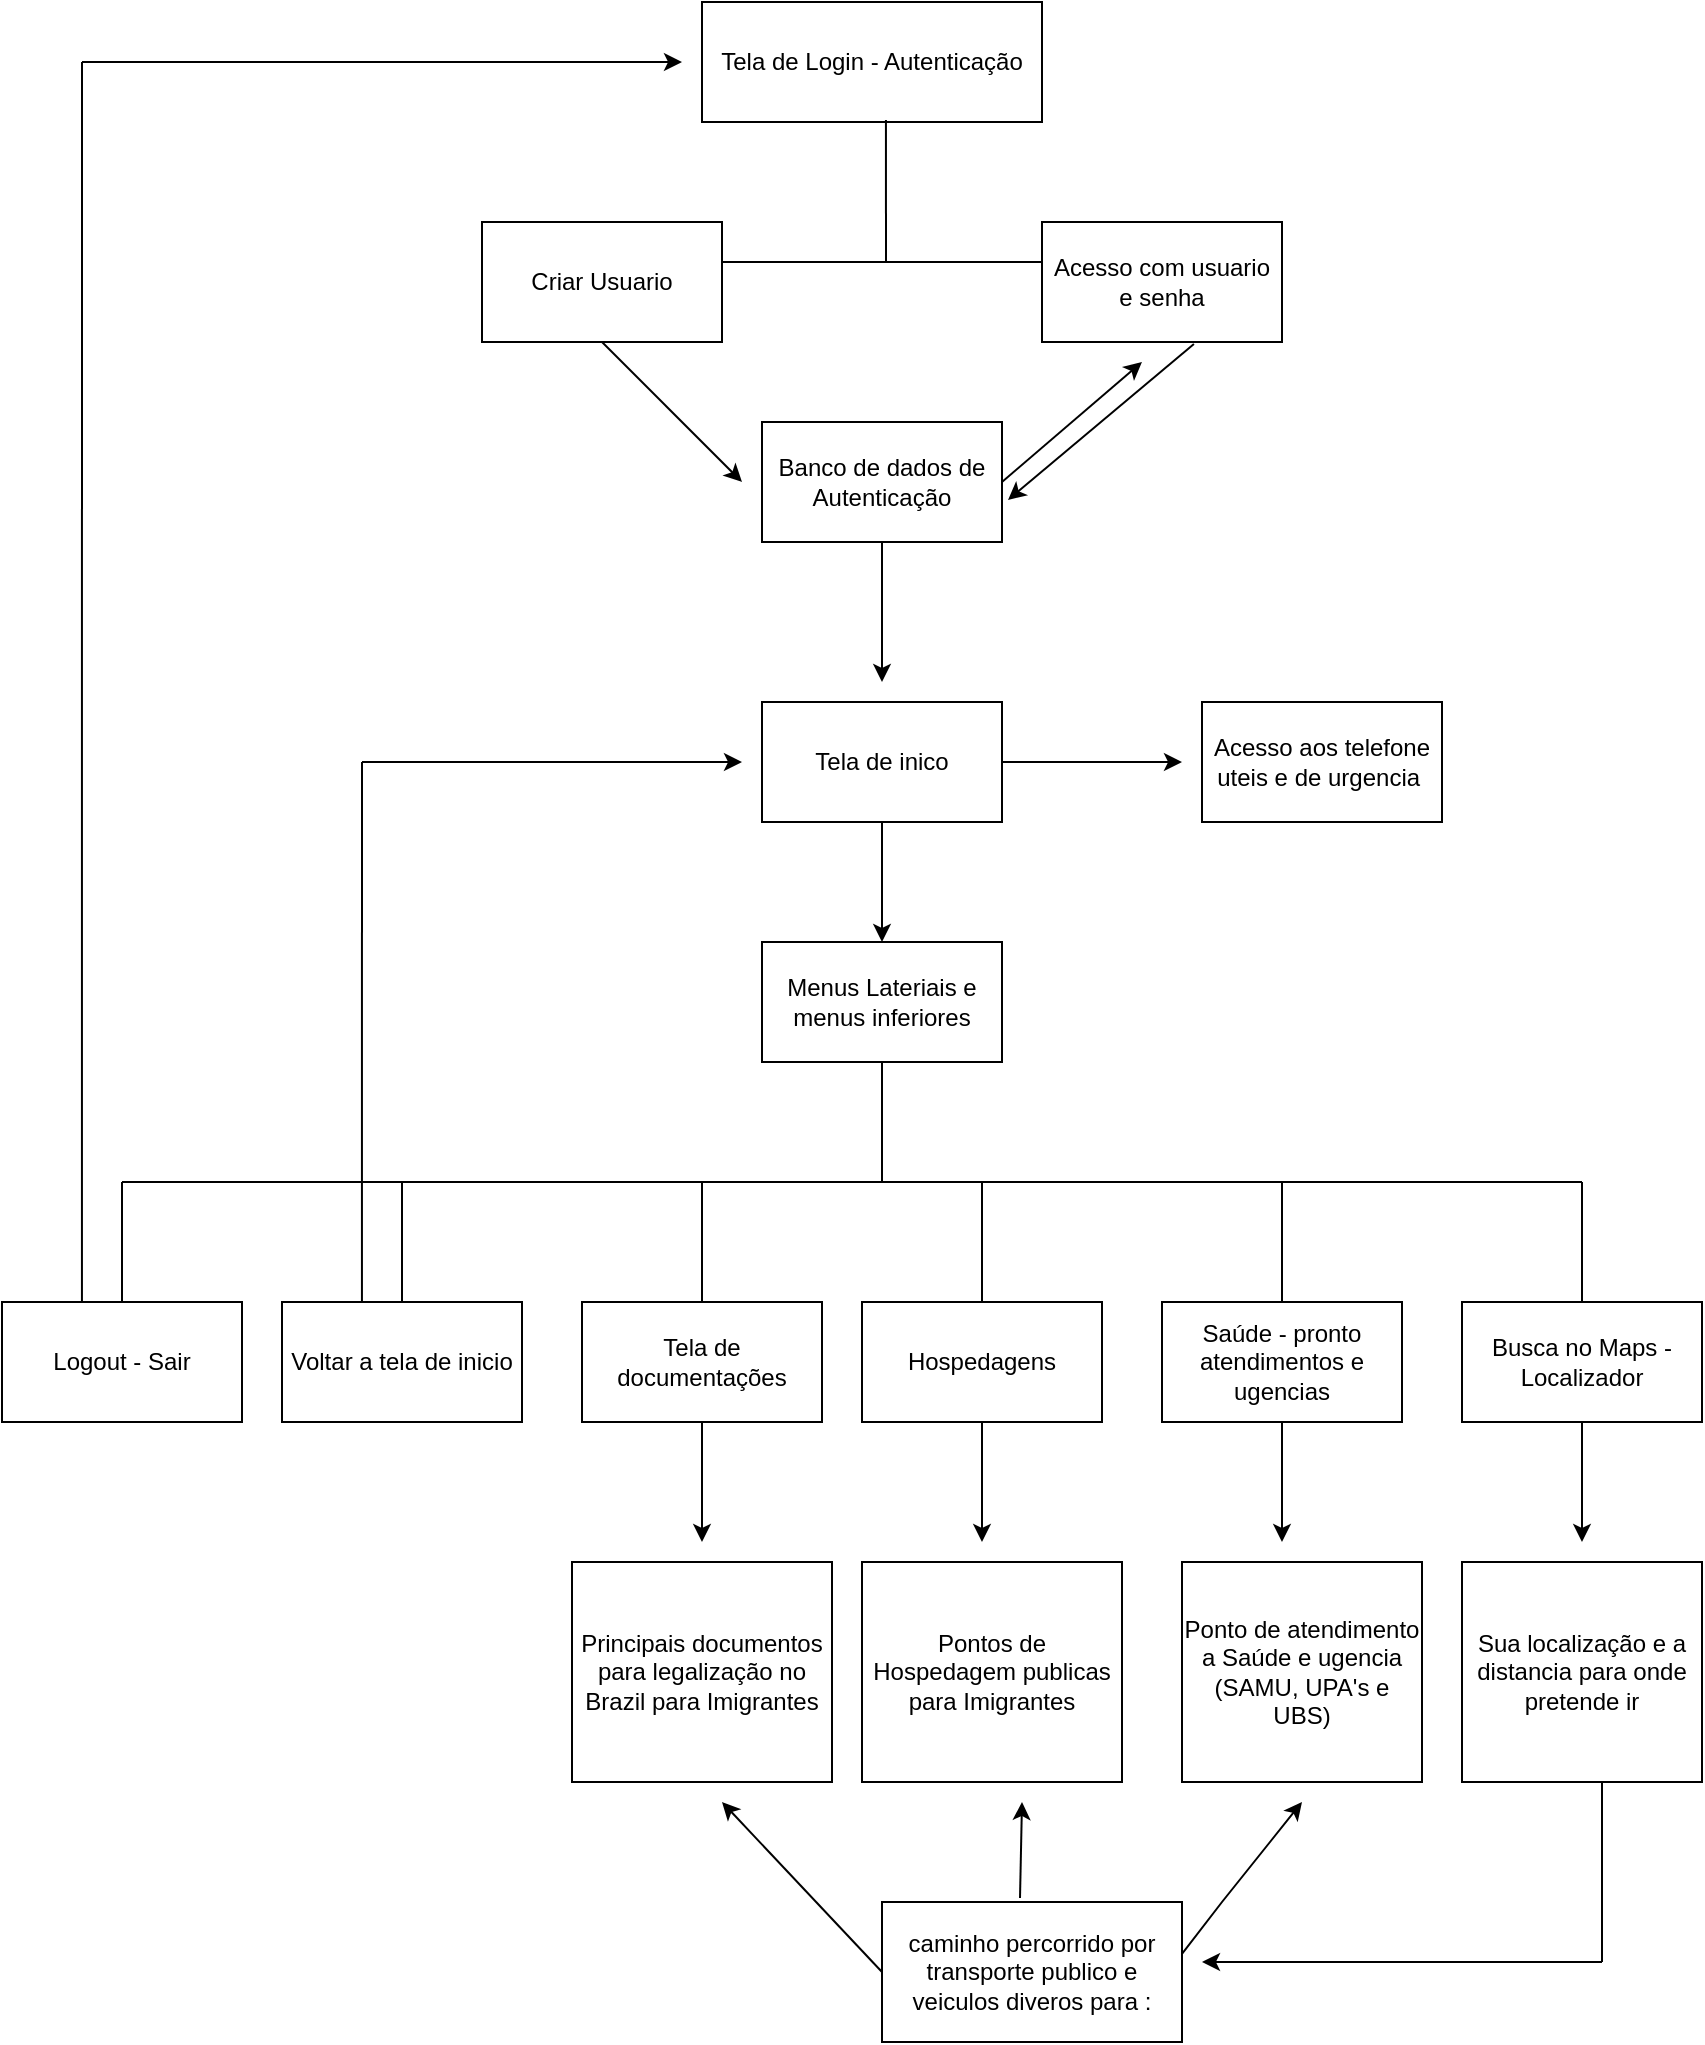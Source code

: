 <mxfile version="21.2.8" type="device">
  <diagram name="Página-1" id="-IcfXLbe-2yk91k9prqT">
    <mxGraphModel dx="1690" dy="516" grid="1" gridSize="10" guides="1" tooltips="1" connect="1" arrows="1" fold="1" page="1" pageScale="1" pageWidth="827" pageHeight="1169" math="0" shadow="0">
      <root>
        <mxCell id="0" />
        <mxCell id="1" parent="0" />
        <mxCell id="2_XzBhvZmz4nc-dEymo_-1" value="Tela de Login - Autenticação" style="rounded=0;whiteSpace=wrap;html=1;" vertex="1" parent="1">
          <mxGeometry x="270" y="30" width="170" height="60" as="geometry" />
        </mxCell>
        <mxCell id="2_XzBhvZmz4nc-dEymo_-3" value="" style="endArrow=none;html=1;rounded=0;exitX=0.541;exitY=0.983;exitDx=0;exitDy=0;exitPerimeter=0;" edge="1" parent="1" source="2_XzBhvZmz4nc-dEymo_-1">
          <mxGeometry width="50" height="50" relative="1" as="geometry">
            <mxPoint x="362" y="100" as="sourcePoint" />
            <mxPoint x="362" y="160" as="targetPoint" />
          </mxGeometry>
        </mxCell>
        <mxCell id="2_XzBhvZmz4nc-dEymo_-4" value="" style="endArrow=none;html=1;rounded=0;" edge="1" parent="1">
          <mxGeometry width="50" height="50" relative="1" as="geometry">
            <mxPoint x="280" y="160" as="sourcePoint" />
            <mxPoint x="440" y="160" as="targetPoint" />
          </mxGeometry>
        </mxCell>
        <mxCell id="2_XzBhvZmz4nc-dEymo_-5" value="Acesso com usuario e senha" style="rounded=0;whiteSpace=wrap;html=1;" vertex="1" parent="1">
          <mxGeometry x="440" y="140" width="120" height="60" as="geometry" />
        </mxCell>
        <mxCell id="2_XzBhvZmz4nc-dEymo_-6" value="Criar Usuario" style="rounded=0;whiteSpace=wrap;html=1;" vertex="1" parent="1">
          <mxGeometry x="160" y="140" width="120" height="60" as="geometry" />
        </mxCell>
        <mxCell id="2_XzBhvZmz4nc-dEymo_-8" value="Banco de dados de Autenticação" style="rounded=0;whiteSpace=wrap;html=1;" vertex="1" parent="1">
          <mxGeometry x="300" y="240" width="120" height="60" as="geometry" />
        </mxCell>
        <mxCell id="2_XzBhvZmz4nc-dEymo_-9" value="" style="endArrow=classic;html=1;rounded=0;exitX=0.5;exitY=1;exitDx=0;exitDy=0;" edge="1" parent="1" source="2_XzBhvZmz4nc-dEymo_-6">
          <mxGeometry width="50" height="50" relative="1" as="geometry">
            <mxPoint x="390" y="180" as="sourcePoint" />
            <mxPoint x="290" y="270" as="targetPoint" />
          </mxGeometry>
        </mxCell>
        <mxCell id="2_XzBhvZmz4nc-dEymo_-10" value="" style="endArrow=classic;html=1;rounded=0;exitX=1;exitY=0.5;exitDx=0;exitDy=0;" edge="1" parent="1" source="2_XzBhvZmz4nc-dEymo_-8">
          <mxGeometry width="50" height="50" relative="1" as="geometry">
            <mxPoint x="390" y="180" as="sourcePoint" />
            <mxPoint x="490" y="210" as="targetPoint" />
          </mxGeometry>
        </mxCell>
        <mxCell id="2_XzBhvZmz4nc-dEymo_-11" value="" style="endArrow=classic;html=1;rounded=0;exitX=0.633;exitY=1.017;exitDx=0;exitDy=0;exitPerimeter=0;entryX=1.025;entryY=0.65;entryDx=0;entryDy=0;entryPerimeter=0;" edge="1" parent="1" source="2_XzBhvZmz4nc-dEymo_-5" target="2_XzBhvZmz4nc-dEymo_-8">
          <mxGeometry width="50" height="50" relative="1" as="geometry">
            <mxPoint x="390" y="180" as="sourcePoint" />
            <mxPoint x="430" y="280" as="targetPoint" />
          </mxGeometry>
        </mxCell>
        <mxCell id="2_XzBhvZmz4nc-dEymo_-12" value="" style="endArrow=classic;html=1;rounded=0;exitX=0.5;exitY=1;exitDx=0;exitDy=0;" edge="1" parent="1" source="2_XzBhvZmz4nc-dEymo_-8">
          <mxGeometry width="50" height="50" relative="1" as="geometry">
            <mxPoint x="240" y="410" as="sourcePoint" />
            <mxPoint x="360" y="370" as="targetPoint" />
          </mxGeometry>
        </mxCell>
        <mxCell id="2_XzBhvZmz4nc-dEymo_-13" value="Tela de inico" style="rounded=0;whiteSpace=wrap;html=1;" vertex="1" parent="1">
          <mxGeometry x="300" y="380" width="120" height="60" as="geometry" />
        </mxCell>
        <mxCell id="2_XzBhvZmz4nc-dEymo_-14" value="" style="endArrow=classic;html=1;rounded=0;entryX=0.5;entryY=0;entryDx=0;entryDy=0;exitX=0.5;exitY=1;exitDx=0;exitDy=0;" edge="1" parent="1" source="2_XzBhvZmz4nc-dEymo_-13" target="2_XzBhvZmz4nc-dEymo_-15">
          <mxGeometry width="50" height="50" relative="1" as="geometry">
            <mxPoint x="350" y="460" as="sourcePoint" />
            <mxPoint x="230" y="410" as="targetPoint" />
          </mxGeometry>
        </mxCell>
        <mxCell id="2_XzBhvZmz4nc-dEymo_-15" value="Menus Lateriais e menus inferiores" style="rounded=0;whiteSpace=wrap;html=1;" vertex="1" parent="1">
          <mxGeometry x="300" y="500" width="120" height="60" as="geometry" />
        </mxCell>
        <mxCell id="2_XzBhvZmz4nc-dEymo_-16" value="" style="endArrow=classic;html=1;rounded=0;exitX=1;exitY=0.5;exitDx=0;exitDy=0;" edge="1" parent="1" source="2_XzBhvZmz4nc-dEymo_-13">
          <mxGeometry width="50" height="50" relative="1" as="geometry">
            <mxPoint x="390" y="480" as="sourcePoint" />
            <mxPoint x="510" y="410" as="targetPoint" />
          </mxGeometry>
        </mxCell>
        <mxCell id="2_XzBhvZmz4nc-dEymo_-17" value="Acesso aos telefone uteis e de urgencia&amp;nbsp;" style="rounded=0;whiteSpace=wrap;html=1;" vertex="1" parent="1">
          <mxGeometry x="520" y="380" width="120" height="60" as="geometry" />
        </mxCell>
        <mxCell id="2_XzBhvZmz4nc-dEymo_-18" value="" style="endArrow=none;html=1;rounded=0;exitX=0.5;exitY=1;exitDx=0;exitDy=0;" edge="1" parent="1" source="2_XzBhvZmz4nc-dEymo_-15">
          <mxGeometry width="50" height="50" relative="1" as="geometry">
            <mxPoint x="390" y="470" as="sourcePoint" />
            <mxPoint x="360" y="620" as="targetPoint" />
          </mxGeometry>
        </mxCell>
        <mxCell id="2_XzBhvZmz4nc-dEymo_-19" value="" style="endArrow=none;html=1;rounded=0;" edge="1" parent="1">
          <mxGeometry width="50" height="50" relative="1" as="geometry">
            <mxPoint x="-20" y="620" as="sourcePoint" />
            <mxPoint x="710" y="620" as="targetPoint" />
            <Array as="points">
              <mxPoint x="370" y="620" />
            </Array>
          </mxGeometry>
        </mxCell>
        <mxCell id="2_XzBhvZmz4nc-dEymo_-20" value="" style="endArrow=none;html=1;rounded=0;" edge="1" parent="1">
          <mxGeometry width="50" height="50" relative="1" as="geometry">
            <mxPoint x="120" y="680" as="sourcePoint" />
            <mxPoint x="120" y="620" as="targetPoint" />
          </mxGeometry>
        </mxCell>
        <mxCell id="2_XzBhvZmz4nc-dEymo_-21" value="Voltar a tela de inicio" style="rounded=0;whiteSpace=wrap;html=1;" vertex="1" parent="1">
          <mxGeometry x="60" y="680" width="120" height="60" as="geometry" />
        </mxCell>
        <mxCell id="2_XzBhvZmz4nc-dEymo_-22" value="" style="endArrow=none;html=1;rounded=0;exitX=0.5;exitY=0;exitDx=0;exitDy=0;" edge="1" parent="1" source="2_XzBhvZmz4nc-dEymo_-23">
          <mxGeometry width="50" height="50" relative="1" as="geometry">
            <mxPoint x="260" y="680" as="sourcePoint" />
            <mxPoint x="270" y="620" as="targetPoint" />
          </mxGeometry>
        </mxCell>
        <mxCell id="2_XzBhvZmz4nc-dEymo_-23" value="Tela de documentações" style="rounded=0;whiteSpace=wrap;html=1;" vertex="1" parent="1">
          <mxGeometry x="210" y="680" width="120" height="60" as="geometry" />
        </mxCell>
        <mxCell id="2_XzBhvZmz4nc-dEymo_-24" value="" style="endArrow=none;html=1;rounded=0;" edge="1" parent="1">
          <mxGeometry width="50" height="50" relative="1" as="geometry">
            <mxPoint x="410" y="680" as="sourcePoint" />
            <mxPoint x="410" y="620" as="targetPoint" />
          </mxGeometry>
        </mxCell>
        <mxCell id="2_XzBhvZmz4nc-dEymo_-25" value="Hospedagens" style="rounded=0;whiteSpace=wrap;html=1;" vertex="1" parent="1">
          <mxGeometry x="350" y="680" width="120" height="60" as="geometry" />
        </mxCell>
        <mxCell id="2_XzBhvZmz4nc-dEymo_-26" value="" style="endArrow=none;html=1;rounded=0;" edge="1" parent="1">
          <mxGeometry width="50" height="50" relative="1" as="geometry">
            <mxPoint x="560" y="680" as="sourcePoint" />
            <mxPoint x="560" y="620" as="targetPoint" />
          </mxGeometry>
        </mxCell>
        <mxCell id="2_XzBhvZmz4nc-dEymo_-27" value="Saúde - pronto atendimentos e ugencias" style="rounded=0;whiteSpace=wrap;html=1;" vertex="1" parent="1">
          <mxGeometry x="500" y="680" width="120" height="60" as="geometry" />
        </mxCell>
        <mxCell id="2_XzBhvZmz4nc-dEymo_-28" value="" style="endArrow=none;html=1;rounded=0;exitX=0.333;exitY=0;exitDx=0;exitDy=0;exitPerimeter=0;" edge="1" parent="1" source="2_XzBhvZmz4nc-dEymo_-21">
          <mxGeometry width="50" height="50" relative="1" as="geometry">
            <mxPoint x="390" y="570" as="sourcePoint" />
            <mxPoint x="100" y="410" as="targetPoint" />
          </mxGeometry>
        </mxCell>
        <mxCell id="2_XzBhvZmz4nc-dEymo_-31" value="" style="endArrow=classic;html=1;rounded=0;" edge="1" parent="1">
          <mxGeometry width="50" height="50" relative="1" as="geometry">
            <mxPoint x="100" y="410" as="sourcePoint" />
            <mxPoint x="290" y="410" as="targetPoint" />
          </mxGeometry>
        </mxCell>
        <mxCell id="2_XzBhvZmz4nc-dEymo_-32" value="Logout - Sair" style="rounded=0;whiteSpace=wrap;html=1;" vertex="1" parent="1">
          <mxGeometry x="-80" y="680" width="120" height="60" as="geometry" />
        </mxCell>
        <mxCell id="2_XzBhvZmz4nc-dEymo_-33" value="" style="endArrow=none;html=1;rounded=0;exitX=0.5;exitY=0;exitDx=0;exitDy=0;" edge="1" parent="1" source="2_XzBhvZmz4nc-dEymo_-32">
          <mxGeometry width="50" height="50" relative="1" as="geometry">
            <mxPoint x="310" y="670" as="sourcePoint" />
            <mxPoint x="-20" y="620" as="targetPoint" />
          </mxGeometry>
        </mxCell>
        <mxCell id="2_XzBhvZmz4nc-dEymo_-35" value="" style="endArrow=none;html=1;rounded=0;exitX=0.333;exitY=0;exitDx=0;exitDy=0;exitPerimeter=0;" edge="1" parent="1" source="2_XzBhvZmz4nc-dEymo_-32">
          <mxGeometry width="50" height="50" relative="1" as="geometry">
            <mxPoint x="310" y="670" as="sourcePoint" />
            <mxPoint x="-40" y="60" as="targetPoint" />
          </mxGeometry>
        </mxCell>
        <mxCell id="2_XzBhvZmz4nc-dEymo_-36" value="" style="endArrow=classic;html=1;rounded=0;" edge="1" parent="1">
          <mxGeometry width="50" height="50" relative="1" as="geometry">
            <mxPoint x="-40" y="60" as="sourcePoint" />
            <mxPoint x="260" y="60" as="targetPoint" />
          </mxGeometry>
        </mxCell>
        <mxCell id="2_XzBhvZmz4nc-dEymo_-37" value="" style="endArrow=none;html=1;rounded=0;exitX=0.5;exitY=0;exitDx=0;exitDy=0;" edge="1" parent="1" source="2_XzBhvZmz4nc-dEymo_-38">
          <mxGeometry width="50" height="50" relative="1" as="geometry">
            <mxPoint x="680" y="680" as="sourcePoint" />
            <mxPoint x="710" y="620" as="targetPoint" />
          </mxGeometry>
        </mxCell>
        <mxCell id="2_XzBhvZmz4nc-dEymo_-38" value="Busca no Maps - Localizador" style="rounded=0;whiteSpace=wrap;html=1;" vertex="1" parent="1">
          <mxGeometry x="650" y="680" width="120" height="60" as="geometry" />
        </mxCell>
        <mxCell id="2_XzBhvZmz4nc-dEymo_-39" value="" style="endArrow=classic;html=1;rounded=0;exitX=0.5;exitY=1;exitDx=0;exitDy=0;" edge="1" parent="1" source="2_XzBhvZmz4nc-dEymo_-23">
          <mxGeometry width="50" height="50" relative="1" as="geometry">
            <mxPoint x="300" y="830" as="sourcePoint" />
            <mxPoint x="270" y="800" as="targetPoint" />
          </mxGeometry>
        </mxCell>
        <mxCell id="2_XzBhvZmz4nc-dEymo_-40" value="Principais documentos para legalização no Brazil para Imigrantes" style="rounded=0;whiteSpace=wrap;html=1;" vertex="1" parent="1">
          <mxGeometry x="205" y="810" width="130" height="110" as="geometry" />
        </mxCell>
        <mxCell id="2_XzBhvZmz4nc-dEymo_-41" value="" style="endArrow=classic;html=1;rounded=0;exitX=0.5;exitY=1;exitDx=0;exitDy=0;" edge="1" parent="1" source="2_XzBhvZmz4nc-dEymo_-25">
          <mxGeometry width="50" height="50" relative="1" as="geometry">
            <mxPoint x="420" y="850" as="sourcePoint" />
            <mxPoint x="410" y="800" as="targetPoint" />
          </mxGeometry>
        </mxCell>
        <mxCell id="2_XzBhvZmz4nc-dEymo_-42" value="Pontos de Hospedagem publicas para Imigrantes" style="rounded=0;whiteSpace=wrap;html=1;" vertex="1" parent="1">
          <mxGeometry x="350" y="810" width="130" height="110" as="geometry" />
        </mxCell>
        <mxCell id="2_XzBhvZmz4nc-dEymo_-45" value="" style="endArrow=classic;html=1;rounded=0;exitX=0.5;exitY=1;exitDx=0;exitDy=0;" edge="1" parent="1" source="2_XzBhvZmz4nc-dEymo_-27">
          <mxGeometry width="50" height="50" relative="1" as="geometry">
            <mxPoint x="300" y="890" as="sourcePoint" />
            <mxPoint x="560" y="800" as="targetPoint" />
          </mxGeometry>
        </mxCell>
        <mxCell id="2_XzBhvZmz4nc-dEymo_-46" value="Ponto de atendimento a Saúde e ugencia (SAMU, UPA&#39;s e UBS)" style="rounded=0;whiteSpace=wrap;html=1;" vertex="1" parent="1">
          <mxGeometry x="510" y="810" width="120" height="110" as="geometry" />
        </mxCell>
        <mxCell id="2_XzBhvZmz4nc-dEymo_-47" value="Sua localização e a distancia para onde pretende ir" style="rounded=0;whiteSpace=wrap;html=1;" vertex="1" parent="1">
          <mxGeometry x="650" y="810" width="120" height="110" as="geometry" />
        </mxCell>
        <mxCell id="2_XzBhvZmz4nc-dEymo_-48" value="" style="endArrow=classic;html=1;rounded=0;exitX=0.5;exitY=1;exitDx=0;exitDy=0;" edge="1" parent="1" source="2_XzBhvZmz4nc-dEymo_-38">
          <mxGeometry width="50" height="50" relative="1" as="geometry">
            <mxPoint x="790" y="780" as="sourcePoint" />
            <mxPoint x="710" y="800" as="targetPoint" />
          </mxGeometry>
        </mxCell>
        <mxCell id="2_XzBhvZmz4nc-dEymo_-49" value="" style="endArrow=none;html=1;rounded=0;" edge="1" parent="1">
          <mxGeometry width="50" height="50" relative="1" as="geometry">
            <mxPoint x="720" y="1010" as="sourcePoint" />
            <mxPoint x="720" y="920" as="targetPoint" />
          </mxGeometry>
        </mxCell>
        <mxCell id="2_XzBhvZmz4nc-dEymo_-50" value="caminho percorrido por transporte publico e veiculos diveros para :" style="rounded=0;whiteSpace=wrap;html=1;" vertex="1" parent="1">
          <mxGeometry x="360" y="980" width="150" height="70" as="geometry" />
        </mxCell>
        <mxCell id="2_XzBhvZmz4nc-dEymo_-52" value="" style="endArrow=classic;html=1;rounded=0;" edge="1" parent="1">
          <mxGeometry width="50" height="50" relative="1" as="geometry">
            <mxPoint x="720" y="1010" as="sourcePoint" />
            <mxPoint x="520" y="1010" as="targetPoint" />
          </mxGeometry>
        </mxCell>
        <mxCell id="2_XzBhvZmz4nc-dEymo_-53" value="" style="endArrow=classic;html=1;rounded=0;exitX=1;exitY=0.371;exitDx=0;exitDy=0;exitPerimeter=0;" edge="1" parent="1" source="2_XzBhvZmz4nc-dEymo_-50">
          <mxGeometry width="50" height="50" relative="1" as="geometry">
            <mxPoint x="530" y="1030" as="sourcePoint" />
            <mxPoint x="570" y="930" as="targetPoint" />
            <Array as="points">
              <mxPoint x="530" y="980" />
            </Array>
          </mxGeometry>
        </mxCell>
        <mxCell id="2_XzBhvZmz4nc-dEymo_-54" value="" style="endArrow=classic;html=1;rounded=0;exitX=0.46;exitY=-0.029;exitDx=0;exitDy=0;exitPerimeter=0;" edge="1" parent="1" source="2_XzBhvZmz4nc-dEymo_-50">
          <mxGeometry width="50" height="50" relative="1" as="geometry">
            <mxPoint x="530" y="1030" as="sourcePoint" />
            <mxPoint x="430" y="930" as="targetPoint" />
          </mxGeometry>
        </mxCell>
        <mxCell id="2_XzBhvZmz4nc-dEymo_-55" value="" style="endArrow=classic;html=1;rounded=0;exitX=0;exitY=0.5;exitDx=0;exitDy=0;" edge="1" parent="1" source="2_XzBhvZmz4nc-dEymo_-50">
          <mxGeometry width="50" height="50" relative="1" as="geometry">
            <mxPoint x="530" y="1030" as="sourcePoint" />
            <mxPoint x="280" y="930" as="targetPoint" />
          </mxGeometry>
        </mxCell>
      </root>
    </mxGraphModel>
  </diagram>
</mxfile>
